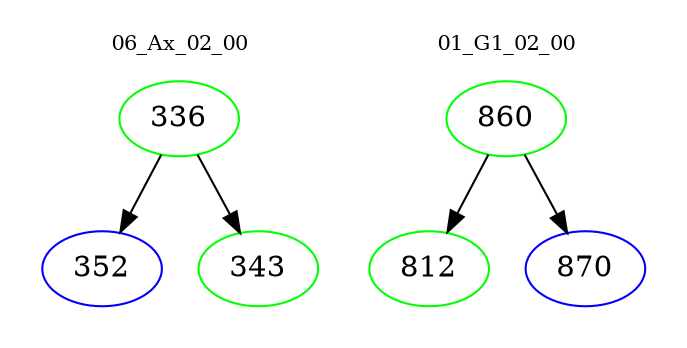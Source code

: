 digraph{
subgraph cluster_0 {
color = white
label = "06_Ax_02_00";
fontsize=10;
T0_336 [label="336", color="green"]
T0_336 -> T0_352 [color="black"]
T0_352 [label="352", color="blue"]
T0_336 -> T0_343 [color="black"]
T0_343 [label="343", color="green"]
}
subgraph cluster_1 {
color = white
label = "01_G1_02_00";
fontsize=10;
T1_860 [label="860", color="green"]
T1_860 -> T1_812 [color="black"]
T1_812 [label="812", color="green"]
T1_860 -> T1_870 [color="black"]
T1_870 [label="870", color="blue"]
}
}
